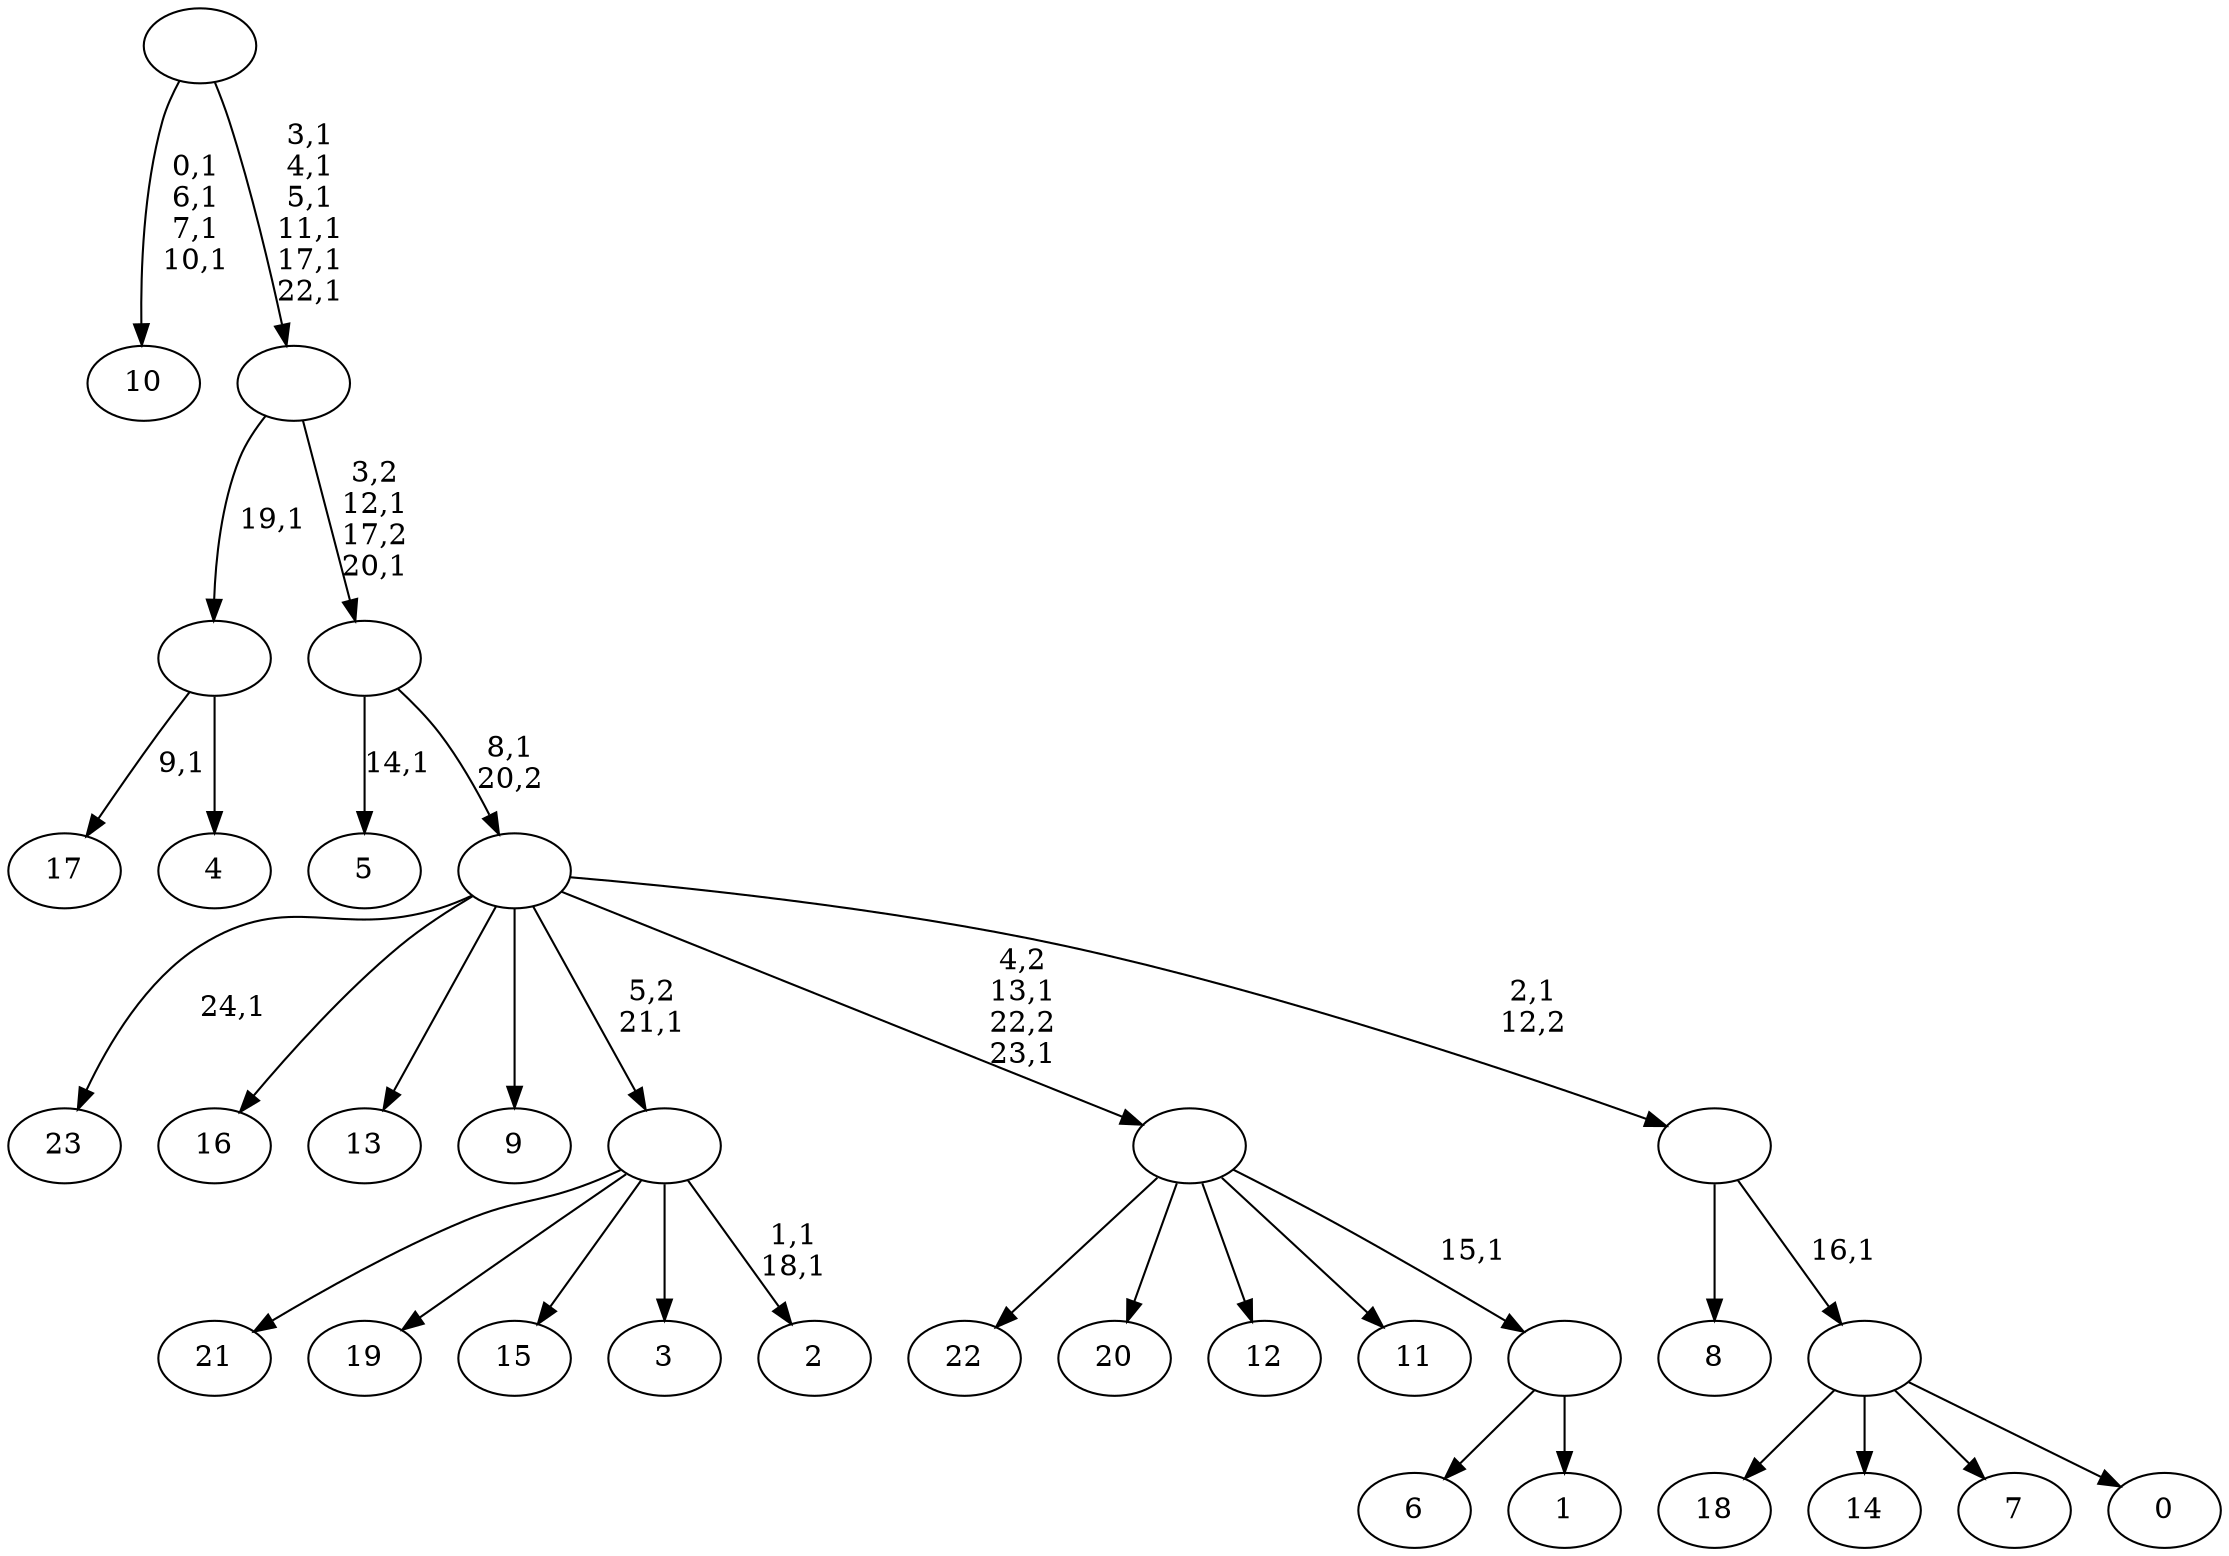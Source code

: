 digraph T {
	49 [label="23"]
	47 [label="22"]
	46 [label="21"]
	45 [label="20"]
	44 [label="19"]
	43 [label="18"]
	42 [label="17"]
	40 [label="16"]
	39 [label="15"]
	38 [label="14"]
	37 [label="13"]
	36 [label="12"]
	35 [label="11"]
	34 [label="10"]
	29 [label="9"]
	28 [label="8"]
	27 [label="7"]
	26 [label="6"]
	25 [label="5"]
	23 [label="4"]
	22 [label=""]
	21 [label="3"]
	20 [label="2"]
	17 [label=""]
	16 [label="1"]
	15 [label=""]
	14 [label=""]
	12 [label="0"]
	11 [label=""]
	10 [label=""]
	9 [label=""]
	8 [label=""]
	6 [label=""]
	0 [label=""]
	22 -> 42 [label="9,1"]
	22 -> 23 [label=""]
	17 -> 20 [label="1,1\n18,1"]
	17 -> 46 [label=""]
	17 -> 44 [label=""]
	17 -> 39 [label=""]
	17 -> 21 [label=""]
	15 -> 26 [label=""]
	15 -> 16 [label=""]
	14 -> 47 [label=""]
	14 -> 45 [label=""]
	14 -> 36 [label=""]
	14 -> 35 [label=""]
	14 -> 15 [label="15,1"]
	11 -> 43 [label=""]
	11 -> 38 [label=""]
	11 -> 27 [label=""]
	11 -> 12 [label=""]
	10 -> 28 [label=""]
	10 -> 11 [label="16,1"]
	9 -> 14 [label="4,2\n13,1\n22,2\n23,1"]
	9 -> 49 [label="24,1"]
	9 -> 40 [label=""]
	9 -> 37 [label=""]
	9 -> 29 [label=""]
	9 -> 17 [label="5,2\n21,1"]
	9 -> 10 [label="2,1\n12,2"]
	8 -> 25 [label="14,1"]
	8 -> 9 [label="8,1\n20,2"]
	6 -> 8 [label="3,2\n12,1\n17,2\n20,1"]
	6 -> 22 [label="19,1"]
	0 -> 6 [label="3,1\n4,1\n5,1\n11,1\n17,1\n22,1"]
	0 -> 34 [label="0,1\n6,1\n7,1\n10,1"]
}
